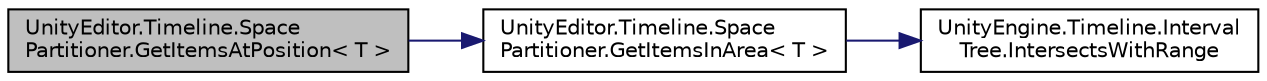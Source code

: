 digraph "UnityEditor.Timeline.SpacePartitioner.GetItemsAtPosition&lt; T &gt;"
{
 // LATEX_PDF_SIZE
  edge [fontname="Helvetica",fontsize="10",labelfontname="Helvetica",labelfontsize="10"];
  node [fontname="Helvetica",fontsize="10",shape=record];
  rankdir="LR";
  Node1 [label="UnityEditor.Timeline.Space\lPartitioner.GetItemsAtPosition\< T \>",height=0.2,width=0.4,color="black", fillcolor="grey75", style="filled", fontcolor="black",tooltip="Get items of type T at a given position"];
  Node1 -> Node2 [color="midnightblue",fontsize="10",style="solid",fontname="Helvetica"];
  Node2 [label="UnityEditor.Timeline.Space\lPartitioner.GetItemsInArea\< T \>",height=0.2,width=0.4,color="black", fillcolor="white", style="filled",URL="$class_unity_editor_1_1_timeline_1_1_space_partitioner.html#a07f7c8bcbe953aec545e4bc1066cb1ed",tooltip=" "];
  Node2 -> Node3 [color="midnightblue",fontsize="10",style="solid",fontname="Helvetica"];
  Node3 [label="UnityEngine.Timeline.Interval\lTree.IntersectsWithRange",height=0.2,width=0.4,color="black", fillcolor="white", style="filled",URL="$class_unity_engine_1_1_timeline_1_1_interval_tree.html#aae40d9e2e77a75c1cfefcb9032a4ffe8",tooltip="Query the tree at a particular range of time"];
}
